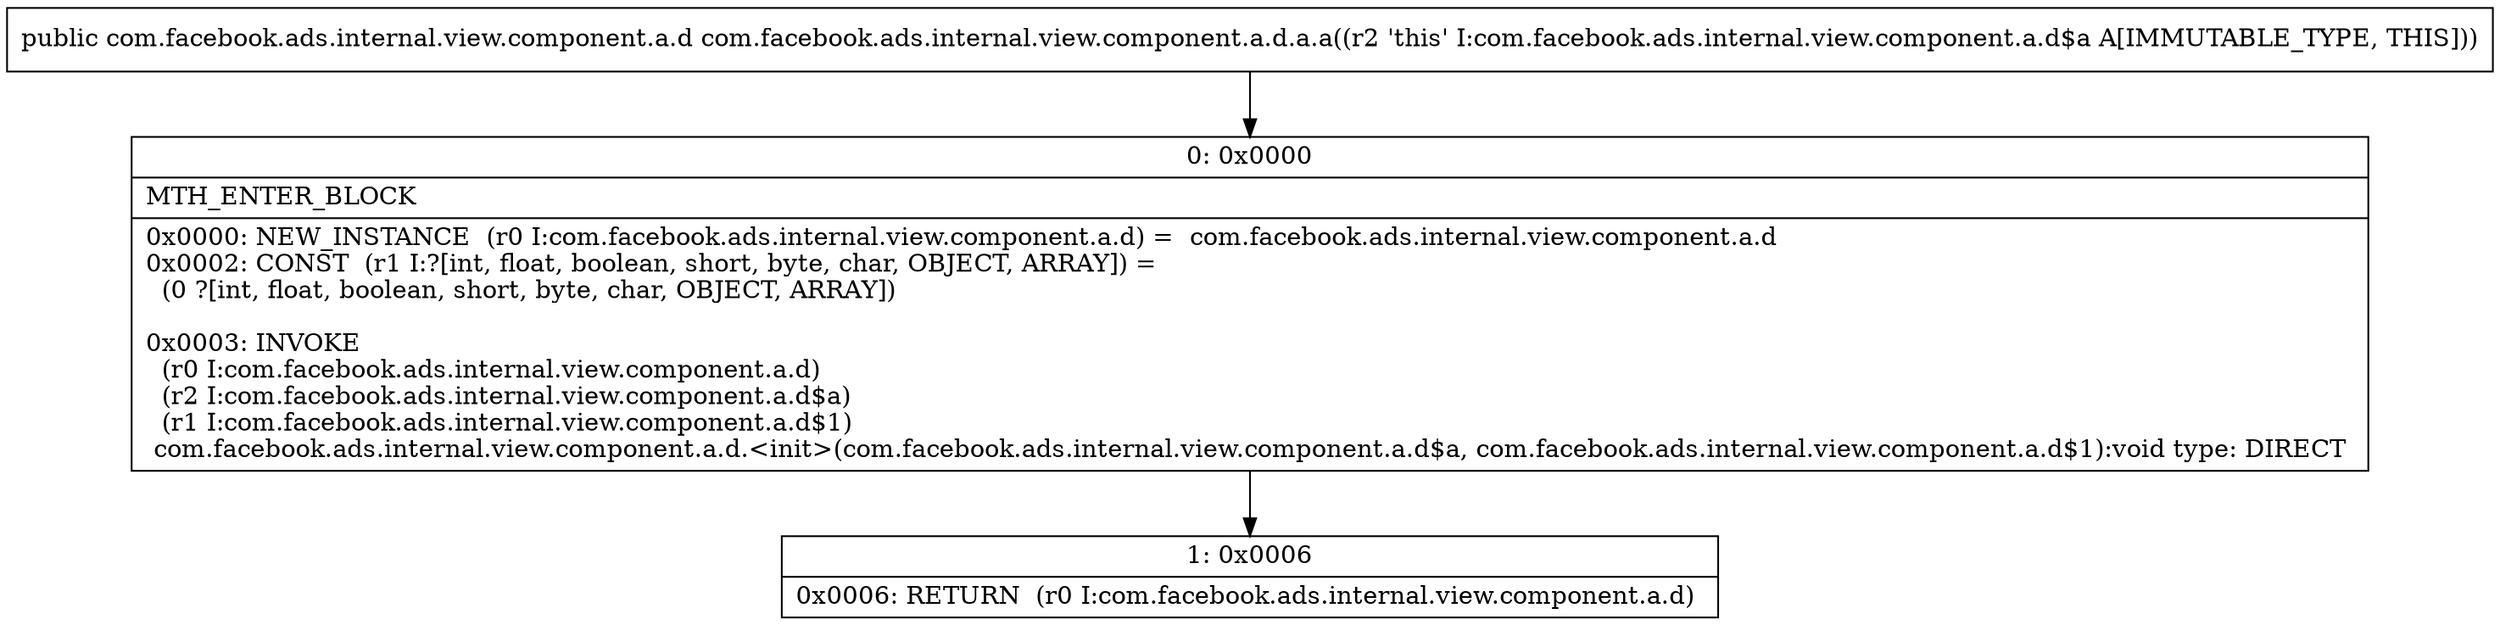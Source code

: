 digraph "CFG forcom.facebook.ads.internal.view.component.a.d.a.a()Lcom\/facebook\/ads\/internal\/view\/component\/a\/d;" {
Node_0 [shape=record,label="{0\:\ 0x0000|MTH_ENTER_BLOCK\l|0x0000: NEW_INSTANCE  (r0 I:com.facebook.ads.internal.view.component.a.d) =  com.facebook.ads.internal.view.component.a.d \l0x0002: CONST  (r1 I:?[int, float, boolean, short, byte, char, OBJECT, ARRAY]) = \l  (0 ?[int, float, boolean, short, byte, char, OBJECT, ARRAY])\l \l0x0003: INVOKE  \l  (r0 I:com.facebook.ads.internal.view.component.a.d)\l  (r2 I:com.facebook.ads.internal.view.component.a.d$a)\l  (r1 I:com.facebook.ads.internal.view.component.a.d$1)\l com.facebook.ads.internal.view.component.a.d.\<init\>(com.facebook.ads.internal.view.component.a.d$a, com.facebook.ads.internal.view.component.a.d$1):void type: DIRECT \l}"];
Node_1 [shape=record,label="{1\:\ 0x0006|0x0006: RETURN  (r0 I:com.facebook.ads.internal.view.component.a.d) \l}"];
MethodNode[shape=record,label="{public com.facebook.ads.internal.view.component.a.d com.facebook.ads.internal.view.component.a.d.a.a((r2 'this' I:com.facebook.ads.internal.view.component.a.d$a A[IMMUTABLE_TYPE, THIS])) }"];
MethodNode -> Node_0;
Node_0 -> Node_1;
}

